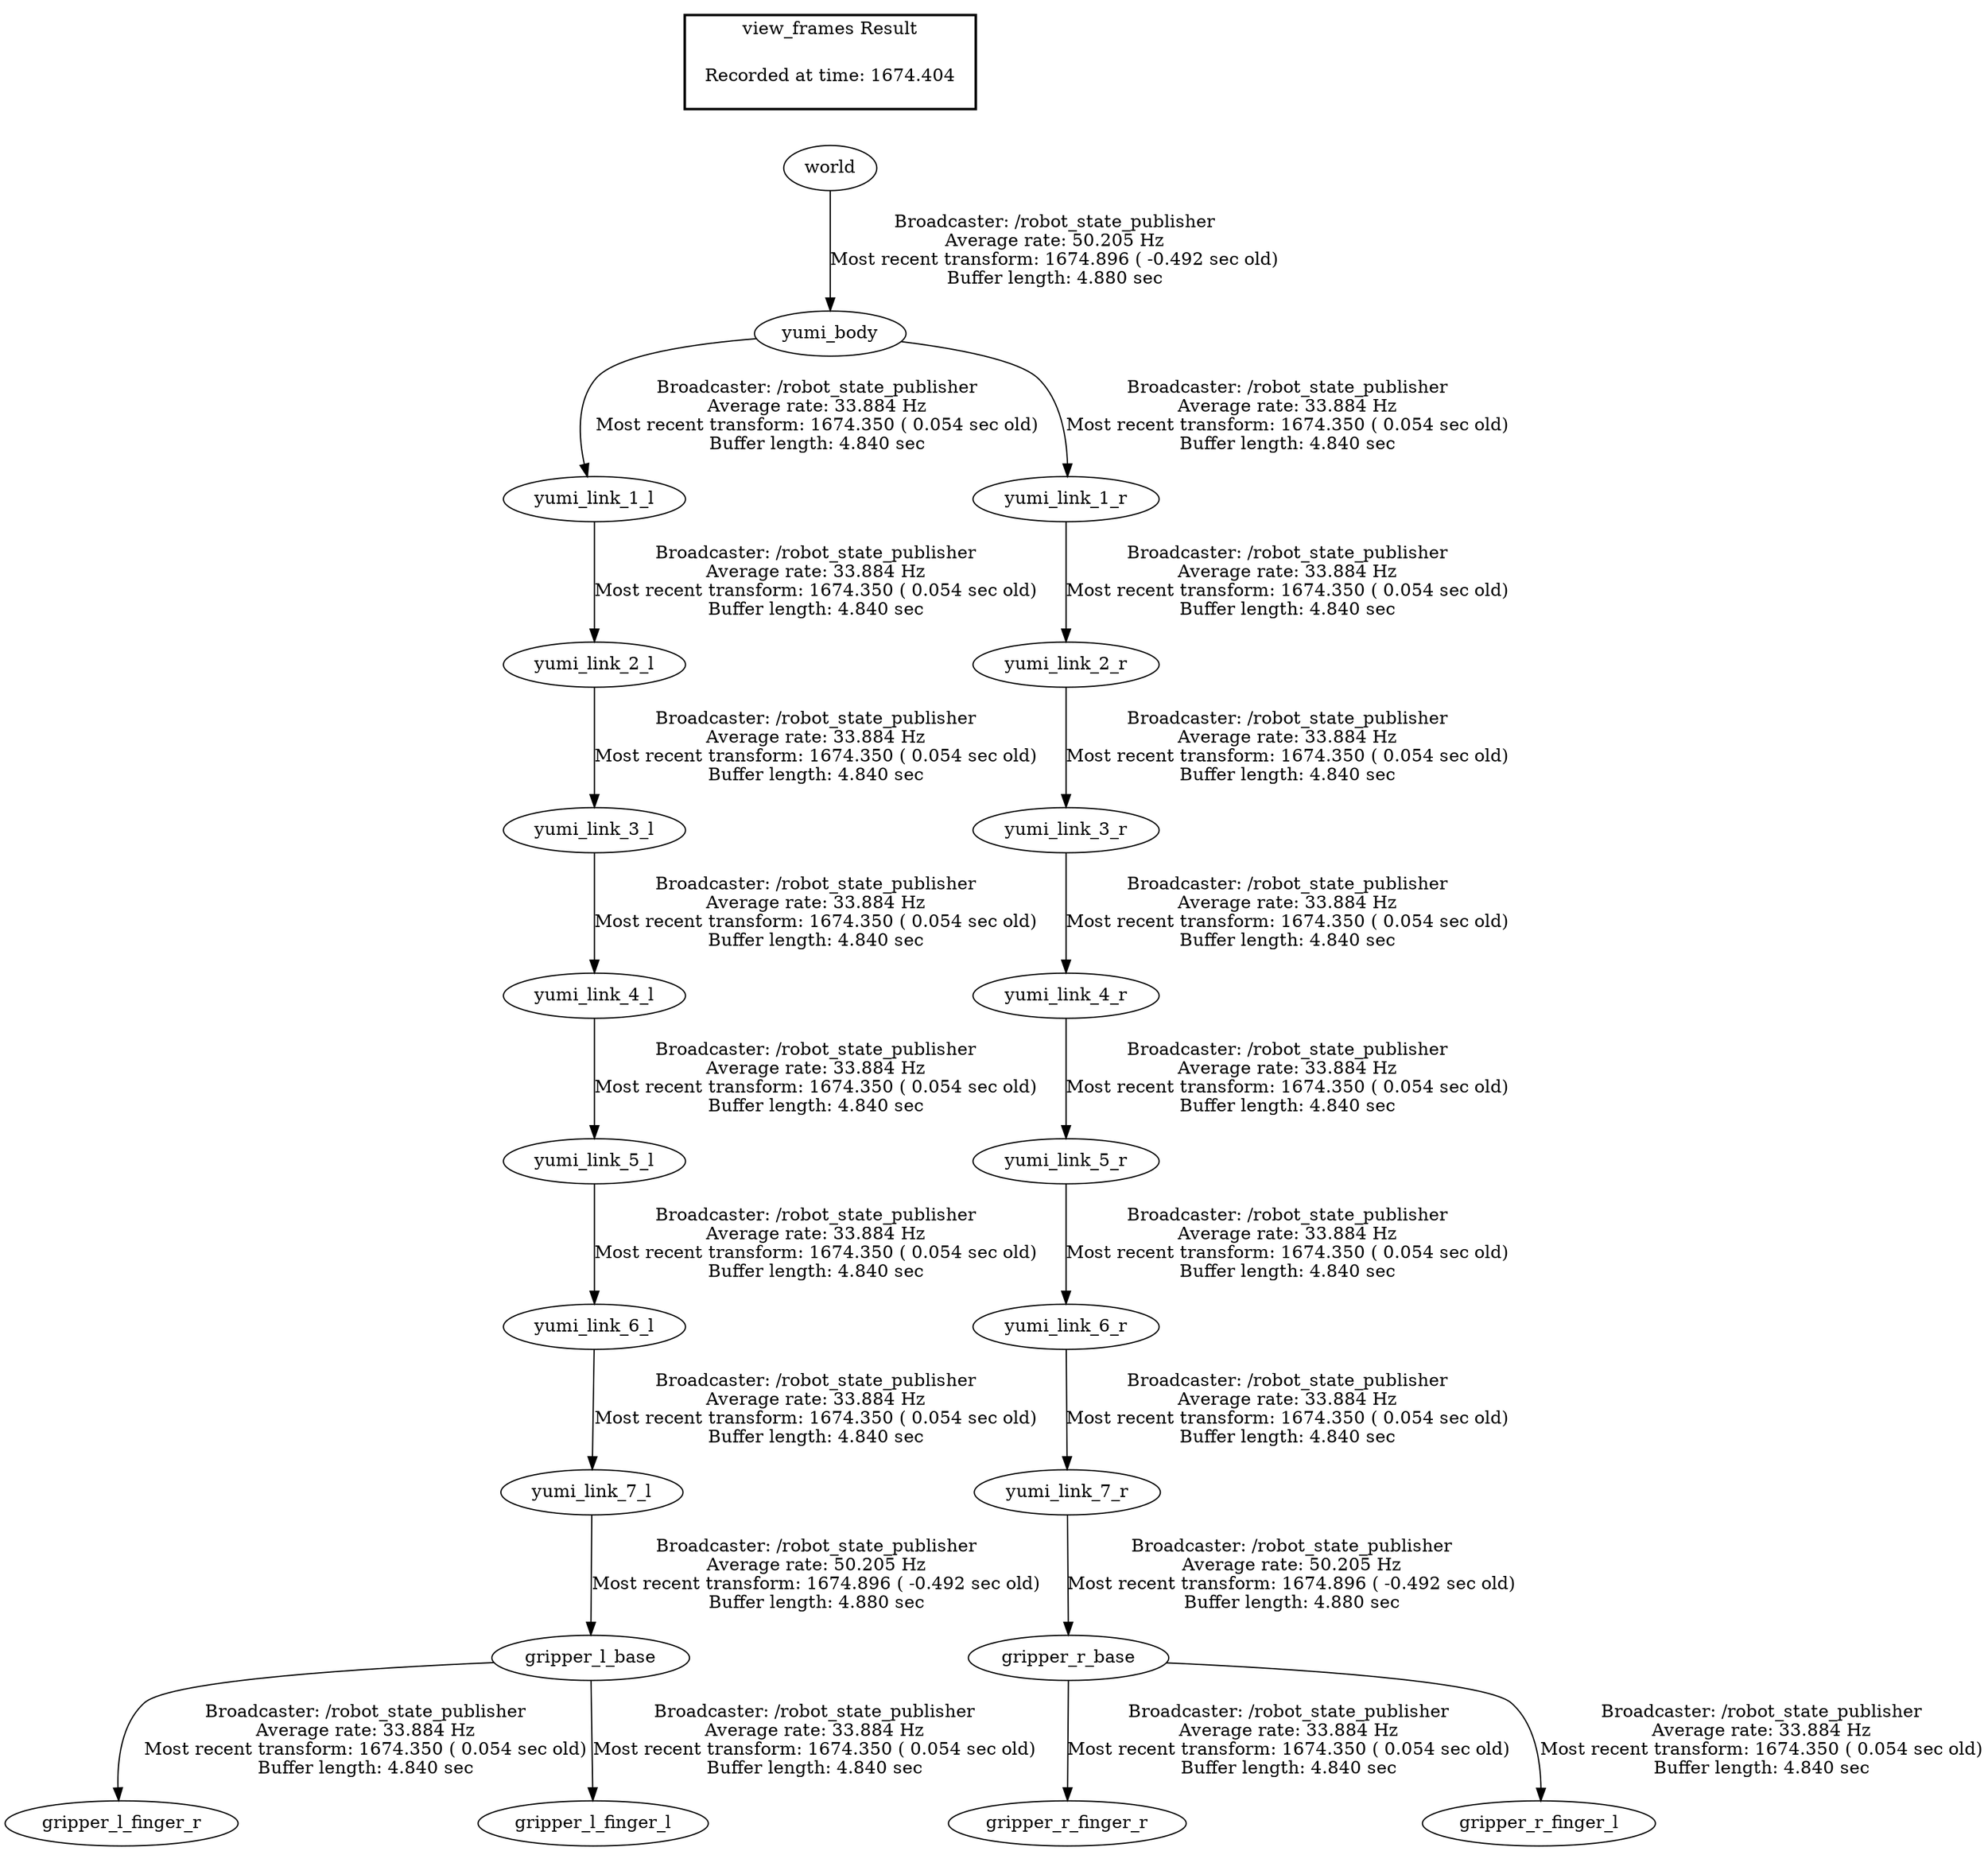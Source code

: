 digraph G {
"world" -> "yumi_body"[label="Broadcaster: /robot_state_publisher\nAverage rate: 50.205 Hz\nMost recent transform: 1674.896 ( -0.492 sec old)\nBuffer length: 4.880 sec\n"];
"yumi_link_7_l" -> "gripper_l_base"[label="Broadcaster: /robot_state_publisher\nAverage rate: 50.205 Hz\nMost recent transform: 1674.896 ( -0.492 sec old)\nBuffer length: 4.880 sec\n"];
"yumi_link_6_l" -> "yumi_link_7_l"[label="Broadcaster: /robot_state_publisher\nAverage rate: 33.884 Hz\nMost recent transform: 1674.350 ( 0.054 sec old)\nBuffer length: 4.840 sec\n"];
"yumi_link_7_r" -> "gripper_r_base"[label="Broadcaster: /robot_state_publisher\nAverage rate: 50.205 Hz\nMost recent transform: 1674.896 ( -0.492 sec old)\nBuffer length: 4.880 sec\n"];
"yumi_link_6_r" -> "yumi_link_7_r"[label="Broadcaster: /robot_state_publisher\nAverage rate: 33.884 Hz\nMost recent transform: 1674.350 ( 0.054 sec old)\nBuffer length: 4.840 sec\n"];
"gripper_l_base" -> "gripper_l_finger_r"[label="Broadcaster: /robot_state_publisher\nAverage rate: 33.884 Hz\nMost recent transform: 1674.350 ( 0.054 sec old)\nBuffer length: 4.840 sec\n"];
"gripper_l_base" -> "gripper_l_finger_l"[label="Broadcaster: /robot_state_publisher\nAverage rate: 33.884 Hz\nMost recent transform: 1674.350 ( 0.054 sec old)\nBuffer length: 4.840 sec\n"];
"gripper_r_base" -> "gripper_r_finger_r"[label="Broadcaster: /robot_state_publisher\nAverage rate: 33.884 Hz\nMost recent transform: 1674.350 ( 0.054 sec old)\nBuffer length: 4.840 sec\n"];
"gripper_r_base" -> "gripper_r_finger_l"[label="Broadcaster: /robot_state_publisher\nAverage rate: 33.884 Hz\nMost recent transform: 1674.350 ( 0.054 sec old)\nBuffer length: 4.840 sec\n"];
"yumi_body" -> "yumi_link_1_l"[label="Broadcaster: /robot_state_publisher\nAverage rate: 33.884 Hz\nMost recent transform: 1674.350 ( 0.054 sec old)\nBuffer length: 4.840 sec\n"];
"yumi_body" -> "yumi_link_1_r"[label="Broadcaster: /robot_state_publisher\nAverage rate: 33.884 Hz\nMost recent transform: 1674.350 ( 0.054 sec old)\nBuffer length: 4.840 sec\n"];
"yumi_link_1_l" -> "yumi_link_2_l"[label="Broadcaster: /robot_state_publisher\nAverage rate: 33.884 Hz\nMost recent transform: 1674.350 ( 0.054 sec old)\nBuffer length: 4.840 sec\n"];
"yumi_link_1_r" -> "yumi_link_2_r"[label="Broadcaster: /robot_state_publisher\nAverage rate: 33.884 Hz\nMost recent transform: 1674.350 ( 0.054 sec old)\nBuffer length: 4.840 sec\n"];
"yumi_link_3_l" -> "yumi_link_4_l"[label="Broadcaster: /robot_state_publisher\nAverage rate: 33.884 Hz\nMost recent transform: 1674.350 ( 0.054 sec old)\nBuffer length: 4.840 sec\n"];
"yumi_link_2_l" -> "yumi_link_3_l"[label="Broadcaster: /robot_state_publisher\nAverage rate: 33.884 Hz\nMost recent transform: 1674.350 ( 0.054 sec old)\nBuffer length: 4.840 sec\n"];
"yumi_link_3_r" -> "yumi_link_4_r"[label="Broadcaster: /robot_state_publisher\nAverage rate: 33.884 Hz\nMost recent transform: 1674.350 ( 0.054 sec old)\nBuffer length: 4.840 sec\n"];
"yumi_link_2_r" -> "yumi_link_3_r"[label="Broadcaster: /robot_state_publisher\nAverage rate: 33.884 Hz\nMost recent transform: 1674.350 ( 0.054 sec old)\nBuffer length: 4.840 sec\n"];
"yumi_link_4_l" -> "yumi_link_5_l"[label="Broadcaster: /robot_state_publisher\nAverage rate: 33.884 Hz\nMost recent transform: 1674.350 ( 0.054 sec old)\nBuffer length: 4.840 sec\n"];
"yumi_link_4_r" -> "yumi_link_5_r"[label="Broadcaster: /robot_state_publisher\nAverage rate: 33.884 Hz\nMost recent transform: 1674.350 ( 0.054 sec old)\nBuffer length: 4.840 sec\n"];
"yumi_link_5_l" -> "yumi_link_6_l"[label="Broadcaster: /robot_state_publisher\nAverage rate: 33.884 Hz\nMost recent transform: 1674.350 ( 0.054 sec old)\nBuffer length: 4.840 sec\n"];
"yumi_link_5_r" -> "yumi_link_6_r"[label="Broadcaster: /robot_state_publisher\nAverage rate: 33.884 Hz\nMost recent transform: 1674.350 ( 0.054 sec old)\nBuffer length: 4.840 sec\n"];
edge [style=invis];
 subgraph cluster_legend { style=bold; color=black; label ="view_frames Result";
"Recorded at time: 1674.404"[ shape=plaintext ] ;
 }->"world";
}